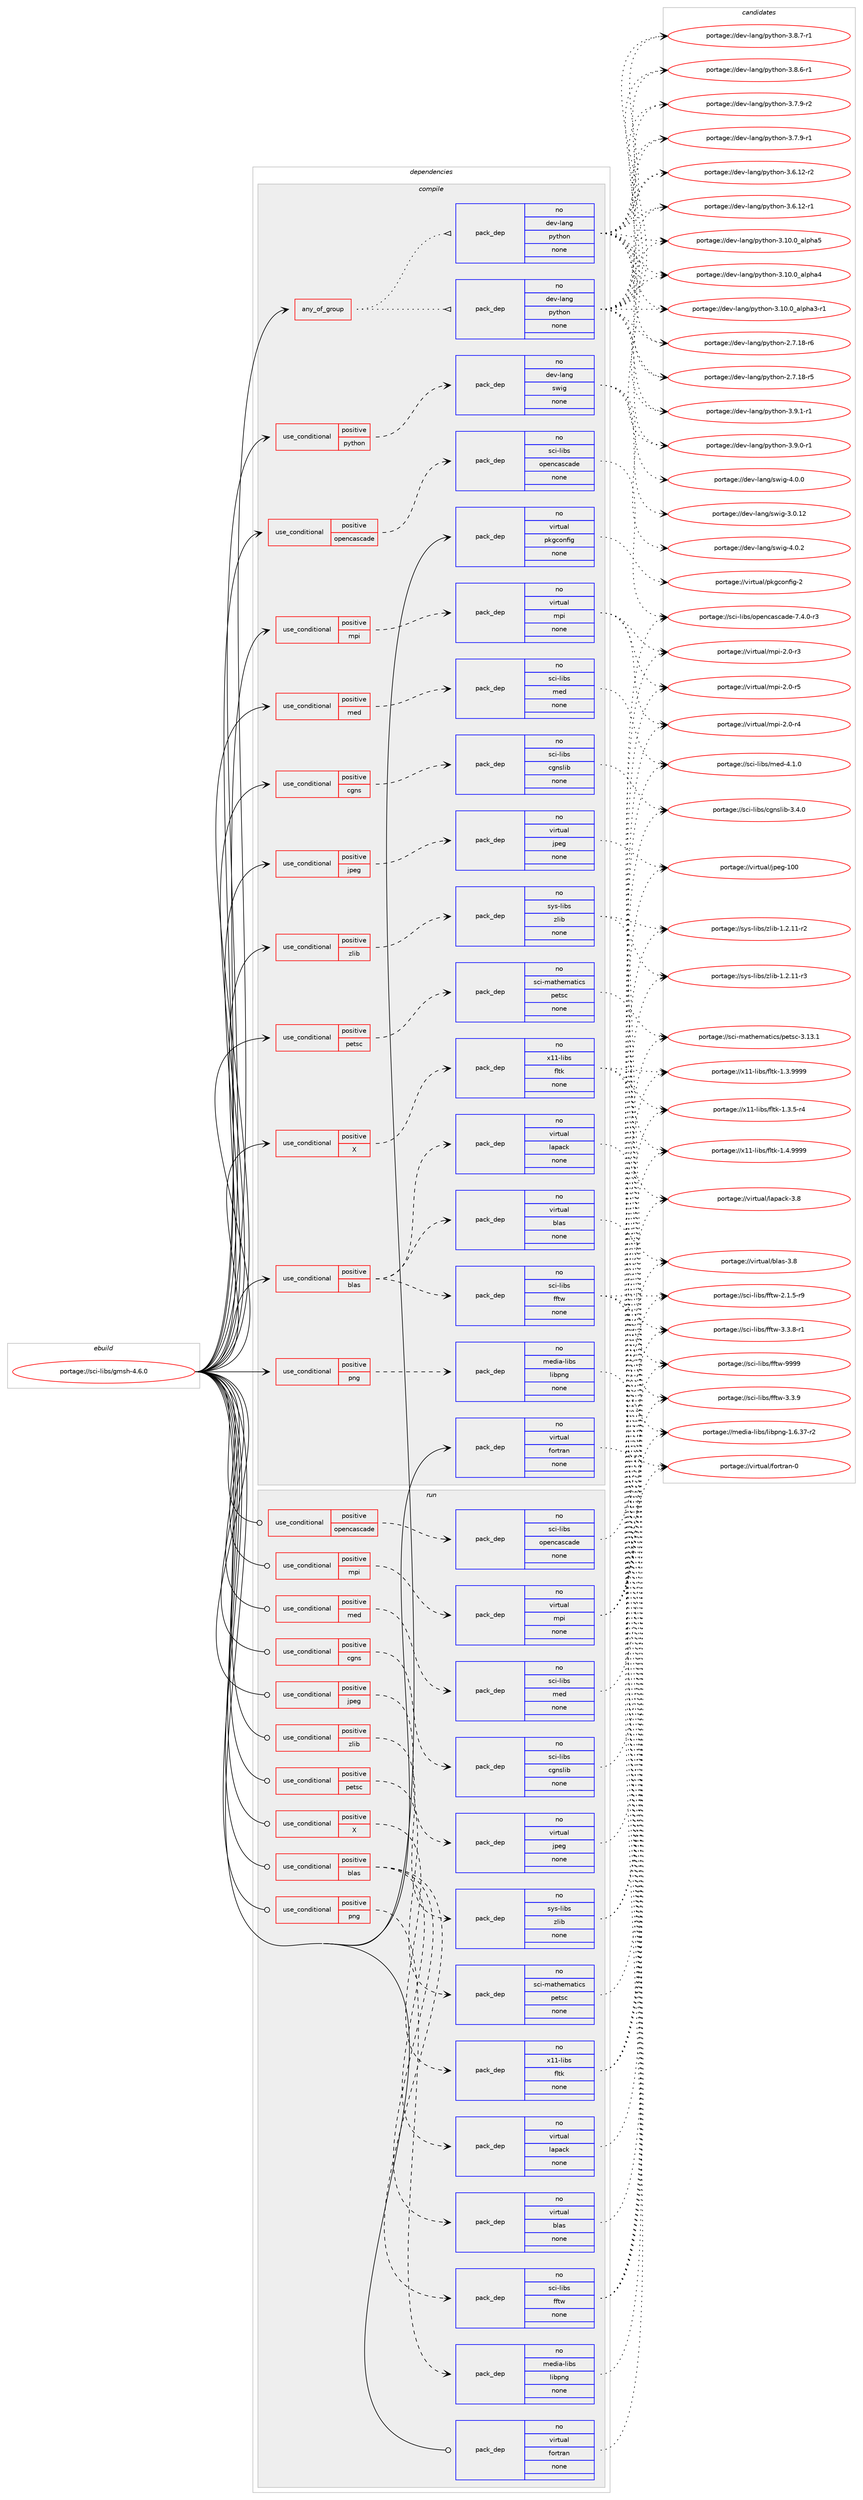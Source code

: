 digraph prolog {

# *************
# Graph options
# *************

newrank=true;
concentrate=true;
compound=true;
graph [rankdir=LR,fontname=Helvetica,fontsize=10,ranksep=1.5];#, ranksep=2.5, nodesep=0.2];
edge  [arrowhead=vee];
node  [fontname=Helvetica,fontsize=10];

# **********
# The ebuild
# **********

subgraph cluster_leftcol {
color=gray;
rank=same;
label=<<i>ebuild</i>>;
id [label="portage://sci-libs/gmsh-4.6.0", color=red, width=4, href="../sci-libs/gmsh-4.6.0.svg"];
}

# ****************
# The dependencies
# ****************

subgraph cluster_midcol {
color=gray;
label=<<i>dependencies</i>>;
subgraph cluster_compile {
fillcolor="#eeeeee";
style=filled;
label=<<i>compile</i>>;
subgraph any111 {
dependency13756 [label=<<TABLE BORDER="0" CELLBORDER="1" CELLSPACING="0" CELLPADDING="4"><TR><TD CELLPADDING="10">any_of_group</TD></TR></TABLE>>, shape=none, color=red];subgraph pack9258 {
dependency13757 [label=<<TABLE BORDER="0" CELLBORDER="1" CELLSPACING="0" CELLPADDING="4" WIDTH="220"><TR><TD ROWSPAN="6" CELLPADDING="30">pack_dep</TD></TR><TR><TD WIDTH="110">no</TD></TR><TR><TD>dev-lang</TD></TR><TR><TD>python</TD></TR><TR><TD>none</TD></TR><TR><TD></TD></TR></TABLE>>, shape=none, color=blue];
}
dependency13756:e -> dependency13757:w [weight=20,style="dotted",arrowhead="oinv"];
subgraph pack9259 {
dependency13758 [label=<<TABLE BORDER="0" CELLBORDER="1" CELLSPACING="0" CELLPADDING="4" WIDTH="220"><TR><TD ROWSPAN="6" CELLPADDING="30">pack_dep</TD></TR><TR><TD WIDTH="110">no</TD></TR><TR><TD>dev-lang</TD></TR><TR><TD>python</TD></TR><TR><TD>none</TD></TR><TR><TD></TD></TR></TABLE>>, shape=none, color=blue];
}
dependency13756:e -> dependency13758:w [weight=20,style="dotted",arrowhead="oinv"];
}
id:e -> dependency13756:w [weight=20,style="solid",arrowhead="vee"];
subgraph cond4376 {
dependency13759 [label=<<TABLE BORDER="0" CELLBORDER="1" CELLSPACING="0" CELLPADDING="4"><TR><TD ROWSPAN="3" CELLPADDING="10">use_conditional</TD></TR><TR><TD>positive</TD></TR><TR><TD>X</TD></TR></TABLE>>, shape=none, color=red];
subgraph pack9260 {
dependency13760 [label=<<TABLE BORDER="0" CELLBORDER="1" CELLSPACING="0" CELLPADDING="4" WIDTH="220"><TR><TD ROWSPAN="6" CELLPADDING="30">pack_dep</TD></TR><TR><TD WIDTH="110">no</TD></TR><TR><TD>x11-libs</TD></TR><TR><TD>fltk</TD></TR><TR><TD>none</TD></TR><TR><TD></TD></TR></TABLE>>, shape=none, color=blue];
}
dependency13759:e -> dependency13760:w [weight=20,style="dashed",arrowhead="vee"];
}
id:e -> dependency13759:w [weight=20,style="solid",arrowhead="vee"];
subgraph cond4377 {
dependency13761 [label=<<TABLE BORDER="0" CELLBORDER="1" CELLSPACING="0" CELLPADDING="4"><TR><TD ROWSPAN="3" CELLPADDING="10">use_conditional</TD></TR><TR><TD>positive</TD></TR><TR><TD>blas</TD></TR></TABLE>>, shape=none, color=red];
subgraph pack9261 {
dependency13762 [label=<<TABLE BORDER="0" CELLBORDER="1" CELLSPACING="0" CELLPADDING="4" WIDTH="220"><TR><TD ROWSPAN="6" CELLPADDING="30">pack_dep</TD></TR><TR><TD WIDTH="110">no</TD></TR><TR><TD>virtual</TD></TR><TR><TD>blas</TD></TR><TR><TD>none</TD></TR><TR><TD></TD></TR></TABLE>>, shape=none, color=blue];
}
dependency13761:e -> dependency13762:w [weight=20,style="dashed",arrowhead="vee"];
subgraph pack9262 {
dependency13763 [label=<<TABLE BORDER="0" CELLBORDER="1" CELLSPACING="0" CELLPADDING="4" WIDTH="220"><TR><TD ROWSPAN="6" CELLPADDING="30">pack_dep</TD></TR><TR><TD WIDTH="110">no</TD></TR><TR><TD>virtual</TD></TR><TR><TD>lapack</TD></TR><TR><TD>none</TD></TR><TR><TD></TD></TR></TABLE>>, shape=none, color=blue];
}
dependency13761:e -> dependency13763:w [weight=20,style="dashed",arrowhead="vee"];
subgraph pack9263 {
dependency13764 [label=<<TABLE BORDER="0" CELLBORDER="1" CELLSPACING="0" CELLPADDING="4" WIDTH="220"><TR><TD ROWSPAN="6" CELLPADDING="30">pack_dep</TD></TR><TR><TD WIDTH="110">no</TD></TR><TR><TD>sci-libs</TD></TR><TR><TD>fftw</TD></TR><TR><TD>none</TD></TR><TR><TD></TD></TR></TABLE>>, shape=none, color=blue];
}
dependency13761:e -> dependency13764:w [weight=20,style="dashed",arrowhead="vee"];
}
id:e -> dependency13761:w [weight=20,style="solid",arrowhead="vee"];
subgraph cond4378 {
dependency13765 [label=<<TABLE BORDER="0" CELLBORDER="1" CELLSPACING="0" CELLPADDING="4"><TR><TD ROWSPAN="3" CELLPADDING="10">use_conditional</TD></TR><TR><TD>positive</TD></TR><TR><TD>cgns</TD></TR></TABLE>>, shape=none, color=red];
subgraph pack9264 {
dependency13766 [label=<<TABLE BORDER="0" CELLBORDER="1" CELLSPACING="0" CELLPADDING="4" WIDTH="220"><TR><TD ROWSPAN="6" CELLPADDING="30">pack_dep</TD></TR><TR><TD WIDTH="110">no</TD></TR><TR><TD>sci-libs</TD></TR><TR><TD>cgnslib</TD></TR><TR><TD>none</TD></TR><TR><TD></TD></TR></TABLE>>, shape=none, color=blue];
}
dependency13765:e -> dependency13766:w [weight=20,style="dashed",arrowhead="vee"];
}
id:e -> dependency13765:w [weight=20,style="solid",arrowhead="vee"];
subgraph cond4379 {
dependency13767 [label=<<TABLE BORDER="0" CELLBORDER="1" CELLSPACING="0" CELLPADDING="4"><TR><TD ROWSPAN="3" CELLPADDING="10">use_conditional</TD></TR><TR><TD>positive</TD></TR><TR><TD>jpeg</TD></TR></TABLE>>, shape=none, color=red];
subgraph pack9265 {
dependency13768 [label=<<TABLE BORDER="0" CELLBORDER="1" CELLSPACING="0" CELLPADDING="4" WIDTH="220"><TR><TD ROWSPAN="6" CELLPADDING="30">pack_dep</TD></TR><TR><TD WIDTH="110">no</TD></TR><TR><TD>virtual</TD></TR><TR><TD>jpeg</TD></TR><TR><TD>none</TD></TR><TR><TD></TD></TR></TABLE>>, shape=none, color=blue];
}
dependency13767:e -> dependency13768:w [weight=20,style="dashed",arrowhead="vee"];
}
id:e -> dependency13767:w [weight=20,style="solid",arrowhead="vee"];
subgraph cond4380 {
dependency13769 [label=<<TABLE BORDER="0" CELLBORDER="1" CELLSPACING="0" CELLPADDING="4"><TR><TD ROWSPAN="3" CELLPADDING="10">use_conditional</TD></TR><TR><TD>positive</TD></TR><TR><TD>med</TD></TR></TABLE>>, shape=none, color=red];
subgraph pack9266 {
dependency13770 [label=<<TABLE BORDER="0" CELLBORDER="1" CELLSPACING="0" CELLPADDING="4" WIDTH="220"><TR><TD ROWSPAN="6" CELLPADDING="30">pack_dep</TD></TR><TR><TD WIDTH="110">no</TD></TR><TR><TD>sci-libs</TD></TR><TR><TD>med</TD></TR><TR><TD>none</TD></TR><TR><TD></TD></TR></TABLE>>, shape=none, color=blue];
}
dependency13769:e -> dependency13770:w [weight=20,style="dashed",arrowhead="vee"];
}
id:e -> dependency13769:w [weight=20,style="solid",arrowhead="vee"];
subgraph cond4381 {
dependency13771 [label=<<TABLE BORDER="0" CELLBORDER="1" CELLSPACING="0" CELLPADDING="4"><TR><TD ROWSPAN="3" CELLPADDING="10">use_conditional</TD></TR><TR><TD>positive</TD></TR><TR><TD>mpi</TD></TR></TABLE>>, shape=none, color=red];
subgraph pack9267 {
dependency13772 [label=<<TABLE BORDER="0" CELLBORDER="1" CELLSPACING="0" CELLPADDING="4" WIDTH="220"><TR><TD ROWSPAN="6" CELLPADDING="30">pack_dep</TD></TR><TR><TD WIDTH="110">no</TD></TR><TR><TD>virtual</TD></TR><TR><TD>mpi</TD></TR><TR><TD>none</TD></TR><TR><TD></TD></TR></TABLE>>, shape=none, color=blue];
}
dependency13771:e -> dependency13772:w [weight=20,style="dashed",arrowhead="vee"];
}
id:e -> dependency13771:w [weight=20,style="solid",arrowhead="vee"];
subgraph cond4382 {
dependency13773 [label=<<TABLE BORDER="0" CELLBORDER="1" CELLSPACING="0" CELLPADDING="4"><TR><TD ROWSPAN="3" CELLPADDING="10">use_conditional</TD></TR><TR><TD>positive</TD></TR><TR><TD>opencascade</TD></TR></TABLE>>, shape=none, color=red];
subgraph pack9268 {
dependency13774 [label=<<TABLE BORDER="0" CELLBORDER="1" CELLSPACING="0" CELLPADDING="4" WIDTH="220"><TR><TD ROWSPAN="6" CELLPADDING="30">pack_dep</TD></TR><TR><TD WIDTH="110">no</TD></TR><TR><TD>sci-libs</TD></TR><TR><TD>opencascade</TD></TR><TR><TD>none</TD></TR><TR><TD></TD></TR></TABLE>>, shape=none, color=blue];
}
dependency13773:e -> dependency13774:w [weight=20,style="dashed",arrowhead="vee"];
}
id:e -> dependency13773:w [weight=20,style="solid",arrowhead="vee"];
subgraph cond4383 {
dependency13775 [label=<<TABLE BORDER="0" CELLBORDER="1" CELLSPACING="0" CELLPADDING="4"><TR><TD ROWSPAN="3" CELLPADDING="10">use_conditional</TD></TR><TR><TD>positive</TD></TR><TR><TD>petsc</TD></TR></TABLE>>, shape=none, color=red];
subgraph pack9269 {
dependency13776 [label=<<TABLE BORDER="0" CELLBORDER="1" CELLSPACING="0" CELLPADDING="4" WIDTH="220"><TR><TD ROWSPAN="6" CELLPADDING="30">pack_dep</TD></TR><TR><TD WIDTH="110">no</TD></TR><TR><TD>sci-mathematics</TD></TR><TR><TD>petsc</TD></TR><TR><TD>none</TD></TR><TR><TD></TD></TR></TABLE>>, shape=none, color=blue];
}
dependency13775:e -> dependency13776:w [weight=20,style="dashed",arrowhead="vee"];
}
id:e -> dependency13775:w [weight=20,style="solid",arrowhead="vee"];
subgraph cond4384 {
dependency13777 [label=<<TABLE BORDER="0" CELLBORDER="1" CELLSPACING="0" CELLPADDING="4"><TR><TD ROWSPAN="3" CELLPADDING="10">use_conditional</TD></TR><TR><TD>positive</TD></TR><TR><TD>png</TD></TR></TABLE>>, shape=none, color=red];
subgraph pack9270 {
dependency13778 [label=<<TABLE BORDER="0" CELLBORDER="1" CELLSPACING="0" CELLPADDING="4" WIDTH="220"><TR><TD ROWSPAN="6" CELLPADDING="30">pack_dep</TD></TR><TR><TD WIDTH="110">no</TD></TR><TR><TD>media-libs</TD></TR><TR><TD>libpng</TD></TR><TR><TD>none</TD></TR><TR><TD></TD></TR></TABLE>>, shape=none, color=blue];
}
dependency13777:e -> dependency13778:w [weight=20,style="dashed",arrowhead="vee"];
}
id:e -> dependency13777:w [weight=20,style="solid",arrowhead="vee"];
subgraph cond4385 {
dependency13779 [label=<<TABLE BORDER="0" CELLBORDER="1" CELLSPACING="0" CELLPADDING="4"><TR><TD ROWSPAN="3" CELLPADDING="10">use_conditional</TD></TR><TR><TD>positive</TD></TR><TR><TD>python</TD></TR></TABLE>>, shape=none, color=red];
subgraph pack9271 {
dependency13780 [label=<<TABLE BORDER="0" CELLBORDER="1" CELLSPACING="0" CELLPADDING="4" WIDTH="220"><TR><TD ROWSPAN="6" CELLPADDING="30">pack_dep</TD></TR><TR><TD WIDTH="110">no</TD></TR><TR><TD>dev-lang</TD></TR><TR><TD>swig</TD></TR><TR><TD>none</TD></TR><TR><TD></TD></TR></TABLE>>, shape=none, color=blue];
}
dependency13779:e -> dependency13780:w [weight=20,style="dashed",arrowhead="vee"];
}
id:e -> dependency13779:w [weight=20,style="solid",arrowhead="vee"];
subgraph cond4386 {
dependency13781 [label=<<TABLE BORDER="0" CELLBORDER="1" CELLSPACING="0" CELLPADDING="4"><TR><TD ROWSPAN="3" CELLPADDING="10">use_conditional</TD></TR><TR><TD>positive</TD></TR><TR><TD>zlib</TD></TR></TABLE>>, shape=none, color=red];
subgraph pack9272 {
dependency13782 [label=<<TABLE BORDER="0" CELLBORDER="1" CELLSPACING="0" CELLPADDING="4" WIDTH="220"><TR><TD ROWSPAN="6" CELLPADDING="30">pack_dep</TD></TR><TR><TD WIDTH="110">no</TD></TR><TR><TD>sys-libs</TD></TR><TR><TD>zlib</TD></TR><TR><TD>none</TD></TR><TR><TD></TD></TR></TABLE>>, shape=none, color=blue];
}
dependency13781:e -> dependency13782:w [weight=20,style="dashed",arrowhead="vee"];
}
id:e -> dependency13781:w [weight=20,style="solid",arrowhead="vee"];
subgraph pack9273 {
dependency13783 [label=<<TABLE BORDER="0" CELLBORDER="1" CELLSPACING="0" CELLPADDING="4" WIDTH="220"><TR><TD ROWSPAN="6" CELLPADDING="30">pack_dep</TD></TR><TR><TD WIDTH="110">no</TD></TR><TR><TD>virtual</TD></TR><TR><TD>fortran</TD></TR><TR><TD>none</TD></TR><TR><TD></TD></TR></TABLE>>, shape=none, color=blue];
}
id:e -> dependency13783:w [weight=20,style="solid",arrowhead="vee"];
subgraph pack9274 {
dependency13784 [label=<<TABLE BORDER="0" CELLBORDER="1" CELLSPACING="0" CELLPADDING="4" WIDTH="220"><TR><TD ROWSPAN="6" CELLPADDING="30">pack_dep</TD></TR><TR><TD WIDTH="110">no</TD></TR><TR><TD>virtual</TD></TR><TR><TD>pkgconfig</TD></TR><TR><TD>none</TD></TR><TR><TD></TD></TR></TABLE>>, shape=none, color=blue];
}
id:e -> dependency13784:w [weight=20,style="solid",arrowhead="vee"];
}
subgraph cluster_compileandrun {
fillcolor="#eeeeee";
style=filled;
label=<<i>compile and run</i>>;
}
subgraph cluster_run {
fillcolor="#eeeeee";
style=filled;
label=<<i>run</i>>;
subgraph cond4387 {
dependency13785 [label=<<TABLE BORDER="0" CELLBORDER="1" CELLSPACING="0" CELLPADDING="4"><TR><TD ROWSPAN="3" CELLPADDING="10">use_conditional</TD></TR><TR><TD>positive</TD></TR><TR><TD>X</TD></TR></TABLE>>, shape=none, color=red];
subgraph pack9275 {
dependency13786 [label=<<TABLE BORDER="0" CELLBORDER="1" CELLSPACING="0" CELLPADDING="4" WIDTH="220"><TR><TD ROWSPAN="6" CELLPADDING="30">pack_dep</TD></TR><TR><TD WIDTH="110">no</TD></TR><TR><TD>x11-libs</TD></TR><TR><TD>fltk</TD></TR><TR><TD>none</TD></TR><TR><TD></TD></TR></TABLE>>, shape=none, color=blue];
}
dependency13785:e -> dependency13786:w [weight=20,style="dashed",arrowhead="vee"];
}
id:e -> dependency13785:w [weight=20,style="solid",arrowhead="odot"];
subgraph cond4388 {
dependency13787 [label=<<TABLE BORDER="0" CELLBORDER="1" CELLSPACING="0" CELLPADDING="4"><TR><TD ROWSPAN="3" CELLPADDING="10">use_conditional</TD></TR><TR><TD>positive</TD></TR><TR><TD>blas</TD></TR></TABLE>>, shape=none, color=red];
subgraph pack9276 {
dependency13788 [label=<<TABLE BORDER="0" CELLBORDER="1" CELLSPACING="0" CELLPADDING="4" WIDTH="220"><TR><TD ROWSPAN="6" CELLPADDING="30">pack_dep</TD></TR><TR><TD WIDTH="110">no</TD></TR><TR><TD>virtual</TD></TR><TR><TD>blas</TD></TR><TR><TD>none</TD></TR><TR><TD></TD></TR></TABLE>>, shape=none, color=blue];
}
dependency13787:e -> dependency13788:w [weight=20,style="dashed",arrowhead="vee"];
subgraph pack9277 {
dependency13789 [label=<<TABLE BORDER="0" CELLBORDER="1" CELLSPACING="0" CELLPADDING="4" WIDTH="220"><TR><TD ROWSPAN="6" CELLPADDING="30">pack_dep</TD></TR><TR><TD WIDTH="110">no</TD></TR><TR><TD>virtual</TD></TR><TR><TD>lapack</TD></TR><TR><TD>none</TD></TR><TR><TD></TD></TR></TABLE>>, shape=none, color=blue];
}
dependency13787:e -> dependency13789:w [weight=20,style="dashed",arrowhead="vee"];
subgraph pack9278 {
dependency13790 [label=<<TABLE BORDER="0" CELLBORDER="1" CELLSPACING="0" CELLPADDING="4" WIDTH="220"><TR><TD ROWSPAN="6" CELLPADDING="30">pack_dep</TD></TR><TR><TD WIDTH="110">no</TD></TR><TR><TD>sci-libs</TD></TR><TR><TD>fftw</TD></TR><TR><TD>none</TD></TR><TR><TD></TD></TR></TABLE>>, shape=none, color=blue];
}
dependency13787:e -> dependency13790:w [weight=20,style="dashed",arrowhead="vee"];
}
id:e -> dependency13787:w [weight=20,style="solid",arrowhead="odot"];
subgraph cond4389 {
dependency13791 [label=<<TABLE BORDER="0" CELLBORDER="1" CELLSPACING="0" CELLPADDING="4"><TR><TD ROWSPAN="3" CELLPADDING="10">use_conditional</TD></TR><TR><TD>positive</TD></TR><TR><TD>cgns</TD></TR></TABLE>>, shape=none, color=red];
subgraph pack9279 {
dependency13792 [label=<<TABLE BORDER="0" CELLBORDER="1" CELLSPACING="0" CELLPADDING="4" WIDTH="220"><TR><TD ROWSPAN="6" CELLPADDING="30">pack_dep</TD></TR><TR><TD WIDTH="110">no</TD></TR><TR><TD>sci-libs</TD></TR><TR><TD>cgnslib</TD></TR><TR><TD>none</TD></TR><TR><TD></TD></TR></TABLE>>, shape=none, color=blue];
}
dependency13791:e -> dependency13792:w [weight=20,style="dashed",arrowhead="vee"];
}
id:e -> dependency13791:w [weight=20,style="solid",arrowhead="odot"];
subgraph cond4390 {
dependency13793 [label=<<TABLE BORDER="0" CELLBORDER="1" CELLSPACING="0" CELLPADDING="4"><TR><TD ROWSPAN="3" CELLPADDING="10">use_conditional</TD></TR><TR><TD>positive</TD></TR><TR><TD>jpeg</TD></TR></TABLE>>, shape=none, color=red];
subgraph pack9280 {
dependency13794 [label=<<TABLE BORDER="0" CELLBORDER="1" CELLSPACING="0" CELLPADDING="4" WIDTH="220"><TR><TD ROWSPAN="6" CELLPADDING="30">pack_dep</TD></TR><TR><TD WIDTH="110">no</TD></TR><TR><TD>virtual</TD></TR><TR><TD>jpeg</TD></TR><TR><TD>none</TD></TR><TR><TD></TD></TR></TABLE>>, shape=none, color=blue];
}
dependency13793:e -> dependency13794:w [weight=20,style="dashed",arrowhead="vee"];
}
id:e -> dependency13793:w [weight=20,style="solid",arrowhead="odot"];
subgraph cond4391 {
dependency13795 [label=<<TABLE BORDER="0" CELLBORDER="1" CELLSPACING="0" CELLPADDING="4"><TR><TD ROWSPAN="3" CELLPADDING="10">use_conditional</TD></TR><TR><TD>positive</TD></TR><TR><TD>med</TD></TR></TABLE>>, shape=none, color=red];
subgraph pack9281 {
dependency13796 [label=<<TABLE BORDER="0" CELLBORDER="1" CELLSPACING="0" CELLPADDING="4" WIDTH="220"><TR><TD ROWSPAN="6" CELLPADDING="30">pack_dep</TD></TR><TR><TD WIDTH="110">no</TD></TR><TR><TD>sci-libs</TD></TR><TR><TD>med</TD></TR><TR><TD>none</TD></TR><TR><TD></TD></TR></TABLE>>, shape=none, color=blue];
}
dependency13795:e -> dependency13796:w [weight=20,style="dashed",arrowhead="vee"];
}
id:e -> dependency13795:w [weight=20,style="solid",arrowhead="odot"];
subgraph cond4392 {
dependency13797 [label=<<TABLE BORDER="0" CELLBORDER="1" CELLSPACING="0" CELLPADDING="4"><TR><TD ROWSPAN="3" CELLPADDING="10">use_conditional</TD></TR><TR><TD>positive</TD></TR><TR><TD>mpi</TD></TR></TABLE>>, shape=none, color=red];
subgraph pack9282 {
dependency13798 [label=<<TABLE BORDER="0" CELLBORDER="1" CELLSPACING="0" CELLPADDING="4" WIDTH="220"><TR><TD ROWSPAN="6" CELLPADDING="30">pack_dep</TD></TR><TR><TD WIDTH="110">no</TD></TR><TR><TD>virtual</TD></TR><TR><TD>mpi</TD></TR><TR><TD>none</TD></TR><TR><TD></TD></TR></TABLE>>, shape=none, color=blue];
}
dependency13797:e -> dependency13798:w [weight=20,style="dashed",arrowhead="vee"];
}
id:e -> dependency13797:w [weight=20,style="solid",arrowhead="odot"];
subgraph cond4393 {
dependency13799 [label=<<TABLE BORDER="0" CELLBORDER="1" CELLSPACING="0" CELLPADDING="4"><TR><TD ROWSPAN="3" CELLPADDING="10">use_conditional</TD></TR><TR><TD>positive</TD></TR><TR><TD>opencascade</TD></TR></TABLE>>, shape=none, color=red];
subgraph pack9283 {
dependency13800 [label=<<TABLE BORDER="0" CELLBORDER="1" CELLSPACING="0" CELLPADDING="4" WIDTH="220"><TR><TD ROWSPAN="6" CELLPADDING="30">pack_dep</TD></TR><TR><TD WIDTH="110">no</TD></TR><TR><TD>sci-libs</TD></TR><TR><TD>opencascade</TD></TR><TR><TD>none</TD></TR><TR><TD></TD></TR></TABLE>>, shape=none, color=blue];
}
dependency13799:e -> dependency13800:w [weight=20,style="dashed",arrowhead="vee"];
}
id:e -> dependency13799:w [weight=20,style="solid",arrowhead="odot"];
subgraph cond4394 {
dependency13801 [label=<<TABLE BORDER="0" CELLBORDER="1" CELLSPACING="0" CELLPADDING="4"><TR><TD ROWSPAN="3" CELLPADDING="10">use_conditional</TD></TR><TR><TD>positive</TD></TR><TR><TD>petsc</TD></TR></TABLE>>, shape=none, color=red];
subgraph pack9284 {
dependency13802 [label=<<TABLE BORDER="0" CELLBORDER="1" CELLSPACING="0" CELLPADDING="4" WIDTH="220"><TR><TD ROWSPAN="6" CELLPADDING="30">pack_dep</TD></TR><TR><TD WIDTH="110">no</TD></TR><TR><TD>sci-mathematics</TD></TR><TR><TD>petsc</TD></TR><TR><TD>none</TD></TR><TR><TD></TD></TR></TABLE>>, shape=none, color=blue];
}
dependency13801:e -> dependency13802:w [weight=20,style="dashed",arrowhead="vee"];
}
id:e -> dependency13801:w [weight=20,style="solid",arrowhead="odot"];
subgraph cond4395 {
dependency13803 [label=<<TABLE BORDER="0" CELLBORDER="1" CELLSPACING="0" CELLPADDING="4"><TR><TD ROWSPAN="3" CELLPADDING="10">use_conditional</TD></TR><TR><TD>positive</TD></TR><TR><TD>png</TD></TR></TABLE>>, shape=none, color=red];
subgraph pack9285 {
dependency13804 [label=<<TABLE BORDER="0" CELLBORDER="1" CELLSPACING="0" CELLPADDING="4" WIDTH="220"><TR><TD ROWSPAN="6" CELLPADDING="30">pack_dep</TD></TR><TR><TD WIDTH="110">no</TD></TR><TR><TD>media-libs</TD></TR><TR><TD>libpng</TD></TR><TR><TD>none</TD></TR><TR><TD></TD></TR></TABLE>>, shape=none, color=blue];
}
dependency13803:e -> dependency13804:w [weight=20,style="dashed",arrowhead="vee"];
}
id:e -> dependency13803:w [weight=20,style="solid",arrowhead="odot"];
subgraph cond4396 {
dependency13805 [label=<<TABLE BORDER="0" CELLBORDER="1" CELLSPACING="0" CELLPADDING="4"><TR><TD ROWSPAN="3" CELLPADDING="10">use_conditional</TD></TR><TR><TD>positive</TD></TR><TR><TD>zlib</TD></TR></TABLE>>, shape=none, color=red];
subgraph pack9286 {
dependency13806 [label=<<TABLE BORDER="0" CELLBORDER="1" CELLSPACING="0" CELLPADDING="4" WIDTH="220"><TR><TD ROWSPAN="6" CELLPADDING="30">pack_dep</TD></TR><TR><TD WIDTH="110">no</TD></TR><TR><TD>sys-libs</TD></TR><TR><TD>zlib</TD></TR><TR><TD>none</TD></TR><TR><TD></TD></TR></TABLE>>, shape=none, color=blue];
}
dependency13805:e -> dependency13806:w [weight=20,style="dashed",arrowhead="vee"];
}
id:e -> dependency13805:w [weight=20,style="solid",arrowhead="odot"];
subgraph pack9287 {
dependency13807 [label=<<TABLE BORDER="0" CELLBORDER="1" CELLSPACING="0" CELLPADDING="4" WIDTH="220"><TR><TD ROWSPAN="6" CELLPADDING="30">pack_dep</TD></TR><TR><TD WIDTH="110">no</TD></TR><TR><TD>virtual</TD></TR><TR><TD>fortran</TD></TR><TR><TD>none</TD></TR><TR><TD></TD></TR></TABLE>>, shape=none, color=blue];
}
id:e -> dependency13807:w [weight=20,style="solid",arrowhead="odot"];
}
}

# **************
# The candidates
# **************

subgraph cluster_choices {
rank=same;
color=gray;
label=<<i>candidates</i>>;

subgraph choice9258 {
color=black;
nodesep=1;
choice1001011184510897110103471121211161041111104551465746494511449 [label="portage://dev-lang/python-3.9.1-r1", color=red, width=4,href="../dev-lang/python-3.9.1-r1.svg"];
choice1001011184510897110103471121211161041111104551465746484511449 [label="portage://dev-lang/python-3.9.0-r1", color=red, width=4,href="../dev-lang/python-3.9.0-r1.svg"];
choice1001011184510897110103471121211161041111104551465646554511449 [label="portage://dev-lang/python-3.8.7-r1", color=red, width=4,href="../dev-lang/python-3.8.7-r1.svg"];
choice1001011184510897110103471121211161041111104551465646544511449 [label="portage://dev-lang/python-3.8.6-r1", color=red, width=4,href="../dev-lang/python-3.8.6-r1.svg"];
choice1001011184510897110103471121211161041111104551465546574511450 [label="portage://dev-lang/python-3.7.9-r2", color=red, width=4,href="../dev-lang/python-3.7.9-r2.svg"];
choice1001011184510897110103471121211161041111104551465546574511449 [label="portage://dev-lang/python-3.7.9-r1", color=red, width=4,href="../dev-lang/python-3.7.9-r1.svg"];
choice100101118451089711010347112121116104111110455146544649504511450 [label="portage://dev-lang/python-3.6.12-r2", color=red, width=4,href="../dev-lang/python-3.6.12-r2.svg"];
choice100101118451089711010347112121116104111110455146544649504511449 [label="portage://dev-lang/python-3.6.12-r1", color=red, width=4,href="../dev-lang/python-3.6.12-r1.svg"];
choice1001011184510897110103471121211161041111104551464948464895971081121049753 [label="portage://dev-lang/python-3.10.0_alpha5", color=red, width=4,href="../dev-lang/python-3.10.0_alpha5.svg"];
choice1001011184510897110103471121211161041111104551464948464895971081121049752 [label="portage://dev-lang/python-3.10.0_alpha4", color=red, width=4,href="../dev-lang/python-3.10.0_alpha4.svg"];
choice10010111845108971101034711212111610411111045514649484648959710811210497514511449 [label="portage://dev-lang/python-3.10.0_alpha3-r1", color=red, width=4,href="../dev-lang/python-3.10.0_alpha3-r1.svg"];
choice100101118451089711010347112121116104111110455046554649564511454 [label="portage://dev-lang/python-2.7.18-r6", color=red, width=4,href="../dev-lang/python-2.7.18-r6.svg"];
choice100101118451089711010347112121116104111110455046554649564511453 [label="portage://dev-lang/python-2.7.18-r5", color=red, width=4,href="../dev-lang/python-2.7.18-r5.svg"];
dependency13757:e -> choice1001011184510897110103471121211161041111104551465746494511449:w [style=dotted,weight="100"];
dependency13757:e -> choice1001011184510897110103471121211161041111104551465746484511449:w [style=dotted,weight="100"];
dependency13757:e -> choice1001011184510897110103471121211161041111104551465646554511449:w [style=dotted,weight="100"];
dependency13757:e -> choice1001011184510897110103471121211161041111104551465646544511449:w [style=dotted,weight="100"];
dependency13757:e -> choice1001011184510897110103471121211161041111104551465546574511450:w [style=dotted,weight="100"];
dependency13757:e -> choice1001011184510897110103471121211161041111104551465546574511449:w [style=dotted,weight="100"];
dependency13757:e -> choice100101118451089711010347112121116104111110455146544649504511450:w [style=dotted,weight="100"];
dependency13757:e -> choice100101118451089711010347112121116104111110455146544649504511449:w [style=dotted,weight="100"];
dependency13757:e -> choice1001011184510897110103471121211161041111104551464948464895971081121049753:w [style=dotted,weight="100"];
dependency13757:e -> choice1001011184510897110103471121211161041111104551464948464895971081121049752:w [style=dotted,weight="100"];
dependency13757:e -> choice10010111845108971101034711212111610411111045514649484648959710811210497514511449:w [style=dotted,weight="100"];
dependency13757:e -> choice100101118451089711010347112121116104111110455046554649564511454:w [style=dotted,weight="100"];
dependency13757:e -> choice100101118451089711010347112121116104111110455046554649564511453:w [style=dotted,weight="100"];
}
subgraph choice9259 {
color=black;
nodesep=1;
choice1001011184510897110103471121211161041111104551465746494511449 [label="portage://dev-lang/python-3.9.1-r1", color=red, width=4,href="../dev-lang/python-3.9.1-r1.svg"];
choice1001011184510897110103471121211161041111104551465746484511449 [label="portage://dev-lang/python-3.9.0-r1", color=red, width=4,href="../dev-lang/python-3.9.0-r1.svg"];
choice1001011184510897110103471121211161041111104551465646554511449 [label="portage://dev-lang/python-3.8.7-r1", color=red, width=4,href="../dev-lang/python-3.8.7-r1.svg"];
choice1001011184510897110103471121211161041111104551465646544511449 [label="portage://dev-lang/python-3.8.6-r1", color=red, width=4,href="../dev-lang/python-3.8.6-r1.svg"];
choice1001011184510897110103471121211161041111104551465546574511450 [label="portage://dev-lang/python-3.7.9-r2", color=red, width=4,href="../dev-lang/python-3.7.9-r2.svg"];
choice1001011184510897110103471121211161041111104551465546574511449 [label="portage://dev-lang/python-3.7.9-r1", color=red, width=4,href="../dev-lang/python-3.7.9-r1.svg"];
choice100101118451089711010347112121116104111110455146544649504511450 [label="portage://dev-lang/python-3.6.12-r2", color=red, width=4,href="../dev-lang/python-3.6.12-r2.svg"];
choice100101118451089711010347112121116104111110455146544649504511449 [label="portage://dev-lang/python-3.6.12-r1", color=red, width=4,href="../dev-lang/python-3.6.12-r1.svg"];
choice1001011184510897110103471121211161041111104551464948464895971081121049753 [label="portage://dev-lang/python-3.10.0_alpha5", color=red, width=4,href="../dev-lang/python-3.10.0_alpha5.svg"];
choice1001011184510897110103471121211161041111104551464948464895971081121049752 [label="portage://dev-lang/python-3.10.0_alpha4", color=red, width=4,href="../dev-lang/python-3.10.0_alpha4.svg"];
choice10010111845108971101034711212111610411111045514649484648959710811210497514511449 [label="portage://dev-lang/python-3.10.0_alpha3-r1", color=red, width=4,href="../dev-lang/python-3.10.0_alpha3-r1.svg"];
choice100101118451089711010347112121116104111110455046554649564511454 [label="portage://dev-lang/python-2.7.18-r6", color=red, width=4,href="../dev-lang/python-2.7.18-r6.svg"];
choice100101118451089711010347112121116104111110455046554649564511453 [label="portage://dev-lang/python-2.7.18-r5", color=red, width=4,href="../dev-lang/python-2.7.18-r5.svg"];
dependency13758:e -> choice1001011184510897110103471121211161041111104551465746494511449:w [style=dotted,weight="100"];
dependency13758:e -> choice1001011184510897110103471121211161041111104551465746484511449:w [style=dotted,weight="100"];
dependency13758:e -> choice1001011184510897110103471121211161041111104551465646554511449:w [style=dotted,weight="100"];
dependency13758:e -> choice1001011184510897110103471121211161041111104551465646544511449:w [style=dotted,weight="100"];
dependency13758:e -> choice1001011184510897110103471121211161041111104551465546574511450:w [style=dotted,weight="100"];
dependency13758:e -> choice1001011184510897110103471121211161041111104551465546574511449:w [style=dotted,weight="100"];
dependency13758:e -> choice100101118451089711010347112121116104111110455146544649504511450:w [style=dotted,weight="100"];
dependency13758:e -> choice100101118451089711010347112121116104111110455146544649504511449:w [style=dotted,weight="100"];
dependency13758:e -> choice1001011184510897110103471121211161041111104551464948464895971081121049753:w [style=dotted,weight="100"];
dependency13758:e -> choice1001011184510897110103471121211161041111104551464948464895971081121049752:w [style=dotted,weight="100"];
dependency13758:e -> choice10010111845108971101034711212111610411111045514649484648959710811210497514511449:w [style=dotted,weight="100"];
dependency13758:e -> choice100101118451089711010347112121116104111110455046554649564511454:w [style=dotted,weight="100"];
dependency13758:e -> choice100101118451089711010347112121116104111110455046554649564511453:w [style=dotted,weight="100"];
}
subgraph choice9260 {
color=black;
nodesep=1;
choice1204949451081059811547102108116107454946524657575757 [label="portage://x11-libs/fltk-1.4.9999", color=red, width=4,href="../x11-libs/fltk-1.4.9999.svg"];
choice1204949451081059811547102108116107454946514657575757 [label="portage://x11-libs/fltk-1.3.9999", color=red, width=4,href="../x11-libs/fltk-1.3.9999.svg"];
choice12049494510810598115471021081161074549465146534511452 [label="portage://x11-libs/fltk-1.3.5-r4", color=red, width=4,href="../x11-libs/fltk-1.3.5-r4.svg"];
dependency13760:e -> choice1204949451081059811547102108116107454946524657575757:w [style=dotted,weight="100"];
dependency13760:e -> choice1204949451081059811547102108116107454946514657575757:w [style=dotted,weight="100"];
dependency13760:e -> choice12049494510810598115471021081161074549465146534511452:w [style=dotted,weight="100"];
}
subgraph choice9261 {
color=black;
nodesep=1;
choice1181051141161179710847981089711545514656 [label="portage://virtual/blas-3.8", color=red, width=4,href="../virtual/blas-3.8.svg"];
dependency13762:e -> choice1181051141161179710847981089711545514656:w [style=dotted,weight="100"];
}
subgraph choice9262 {
color=black;
nodesep=1;
choice118105114116117971084710897112979910745514656 [label="portage://virtual/lapack-3.8", color=red, width=4,href="../virtual/lapack-3.8.svg"];
dependency13763:e -> choice118105114116117971084710897112979910745514656:w [style=dotted,weight="100"];
}
subgraph choice9263 {
color=black;
nodesep=1;
choice115991054510810598115471021021161194557575757 [label="portage://sci-libs/fftw-9999", color=red, width=4,href="../sci-libs/fftw-9999.svg"];
choice11599105451081059811547102102116119455146514657 [label="portage://sci-libs/fftw-3.3.9", color=red, width=4,href="../sci-libs/fftw-3.3.9.svg"];
choice115991054510810598115471021021161194551465146564511449 [label="portage://sci-libs/fftw-3.3.8-r1", color=red, width=4,href="../sci-libs/fftw-3.3.8-r1.svg"];
choice115991054510810598115471021021161194550464946534511457 [label="portage://sci-libs/fftw-2.1.5-r9", color=red, width=4,href="../sci-libs/fftw-2.1.5-r9.svg"];
dependency13764:e -> choice115991054510810598115471021021161194557575757:w [style=dotted,weight="100"];
dependency13764:e -> choice11599105451081059811547102102116119455146514657:w [style=dotted,weight="100"];
dependency13764:e -> choice115991054510810598115471021021161194551465146564511449:w [style=dotted,weight="100"];
dependency13764:e -> choice115991054510810598115471021021161194550464946534511457:w [style=dotted,weight="100"];
}
subgraph choice9264 {
color=black;
nodesep=1;
choice115991054510810598115479910311011510810598455146524648 [label="portage://sci-libs/cgnslib-3.4.0", color=red, width=4,href="../sci-libs/cgnslib-3.4.0.svg"];
dependency13766:e -> choice115991054510810598115479910311011510810598455146524648:w [style=dotted,weight="100"];
}
subgraph choice9265 {
color=black;
nodesep=1;
choice118105114116117971084710611210110345494848 [label="portage://virtual/jpeg-100", color=red, width=4,href="../virtual/jpeg-100.svg"];
dependency13768:e -> choice118105114116117971084710611210110345494848:w [style=dotted,weight="100"];
}
subgraph choice9266 {
color=black;
nodesep=1;
choice11599105451081059811547109101100455246494648 [label="portage://sci-libs/med-4.1.0", color=red, width=4,href="../sci-libs/med-4.1.0.svg"];
dependency13770:e -> choice11599105451081059811547109101100455246494648:w [style=dotted,weight="100"];
}
subgraph choice9267 {
color=black;
nodesep=1;
choice1181051141161179710847109112105455046484511453 [label="portage://virtual/mpi-2.0-r5", color=red, width=4,href="../virtual/mpi-2.0-r5.svg"];
choice1181051141161179710847109112105455046484511452 [label="portage://virtual/mpi-2.0-r4", color=red, width=4,href="../virtual/mpi-2.0-r4.svg"];
choice1181051141161179710847109112105455046484511451 [label="portage://virtual/mpi-2.0-r3", color=red, width=4,href="../virtual/mpi-2.0-r3.svg"];
dependency13772:e -> choice1181051141161179710847109112105455046484511453:w [style=dotted,weight="100"];
dependency13772:e -> choice1181051141161179710847109112105455046484511452:w [style=dotted,weight="100"];
dependency13772:e -> choice1181051141161179710847109112105455046484511451:w [style=dotted,weight="100"];
}
subgraph choice9268 {
color=black;
nodesep=1;
choice11599105451081059811547111112101110999711599971001014555465246484511451 [label="portage://sci-libs/opencascade-7.4.0-r3", color=red, width=4,href="../sci-libs/opencascade-7.4.0-r3.svg"];
dependency13774:e -> choice11599105451081059811547111112101110999711599971001014555465246484511451:w [style=dotted,weight="100"];
}
subgraph choice9269 {
color=black;
nodesep=1;
choice1159910545109971161041011099711610599115471121011161159945514649514649 [label="portage://sci-mathematics/petsc-3.13.1", color=red, width=4,href="../sci-mathematics/petsc-3.13.1.svg"];
dependency13776:e -> choice1159910545109971161041011099711610599115471121011161159945514649514649:w [style=dotted,weight="100"];
}
subgraph choice9270 {
color=black;
nodesep=1;
choice1091011001059745108105981154710810598112110103454946544651554511450 [label="portage://media-libs/libpng-1.6.37-r2", color=red, width=4,href="../media-libs/libpng-1.6.37-r2.svg"];
dependency13778:e -> choice1091011001059745108105981154710810598112110103454946544651554511450:w [style=dotted,weight="100"];
}
subgraph choice9271 {
color=black;
nodesep=1;
choice100101118451089711010347115119105103455246484650 [label="portage://dev-lang/swig-4.0.2", color=red, width=4,href="../dev-lang/swig-4.0.2.svg"];
choice100101118451089711010347115119105103455246484648 [label="portage://dev-lang/swig-4.0.0", color=red, width=4,href="../dev-lang/swig-4.0.0.svg"];
choice10010111845108971101034711511910510345514648464950 [label="portage://dev-lang/swig-3.0.12", color=red, width=4,href="../dev-lang/swig-3.0.12.svg"];
dependency13780:e -> choice100101118451089711010347115119105103455246484650:w [style=dotted,weight="100"];
dependency13780:e -> choice100101118451089711010347115119105103455246484648:w [style=dotted,weight="100"];
dependency13780:e -> choice10010111845108971101034711511910510345514648464950:w [style=dotted,weight="100"];
}
subgraph choice9272 {
color=black;
nodesep=1;
choice11512111545108105981154712210810598454946504649494511451 [label="portage://sys-libs/zlib-1.2.11-r3", color=red, width=4,href="../sys-libs/zlib-1.2.11-r3.svg"];
choice11512111545108105981154712210810598454946504649494511450 [label="portage://sys-libs/zlib-1.2.11-r2", color=red, width=4,href="../sys-libs/zlib-1.2.11-r2.svg"];
dependency13782:e -> choice11512111545108105981154712210810598454946504649494511451:w [style=dotted,weight="100"];
dependency13782:e -> choice11512111545108105981154712210810598454946504649494511450:w [style=dotted,weight="100"];
}
subgraph choice9273 {
color=black;
nodesep=1;
choice1181051141161179710847102111114116114971104548 [label="portage://virtual/fortran-0", color=red, width=4,href="../virtual/fortran-0.svg"];
dependency13783:e -> choice1181051141161179710847102111114116114971104548:w [style=dotted,weight="100"];
}
subgraph choice9274 {
color=black;
nodesep=1;
choice1181051141161179710847112107103991111101021051034550 [label="portage://virtual/pkgconfig-2", color=red, width=4,href="../virtual/pkgconfig-2.svg"];
dependency13784:e -> choice1181051141161179710847112107103991111101021051034550:w [style=dotted,weight="100"];
}
subgraph choice9275 {
color=black;
nodesep=1;
choice1204949451081059811547102108116107454946524657575757 [label="portage://x11-libs/fltk-1.4.9999", color=red, width=4,href="../x11-libs/fltk-1.4.9999.svg"];
choice1204949451081059811547102108116107454946514657575757 [label="portage://x11-libs/fltk-1.3.9999", color=red, width=4,href="../x11-libs/fltk-1.3.9999.svg"];
choice12049494510810598115471021081161074549465146534511452 [label="portage://x11-libs/fltk-1.3.5-r4", color=red, width=4,href="../x11-libs/fltk-1.3.5-r4.svg"];
dependency13786:e -> choice1204949451081059811547102108116107454946524657575757:w [style=dotted,weight="100"];
dependency13786:e -> choice1204949451081059811547102108116107454946514657575757:w [style=dotted,weight="100"];
dependency13786:e -> choice12049494510810598115471021081161074549465146534511452:w [style=dotted,weight="100"];
}
subgraph choice9276 {
color=black;
nodesep=1;
choice1181051141161179710847981089711545514656 [label="portage://virtual/blas-3.8", color=red, width=4,href="../virtual/blas-3.8.svg"];
dependency13788:e -> choice1181051141161179710847981089711545514656:w [style=dotted,weight="100"];
}
subgraph choice9277 {
color=black;
nodesep=1;
choice118105114116117971084710897112979910745514656 [label="portage://virtual/lapack-3.8", color=red, width=4,href="../virtual/lapack-3.8.svg"];
dependency13789:e -> choice118105114116117971084710897112979910745514656:w [style=dotted,weight="100"];
}
subgraph choice9278 {
color=black;
nodesep=1;
choice115991054510810598115471021021161194557575757 [label="portage://sci-libs/fftw-9999", color=red, width=4,href="../sci-libs/fftw-9999.svg"];
choice11599105451081059811547102102116119455146514657 [label="portage://sci-libs/fftw-3.3.9", color=red, width=4,href="../sci-libs/fftw-3.3.9.svg"];
choice115991054510810598115471021021161194551465146564511449 [label="portage://sci-libs/fftw-3.3.8-r1", color=red, width=4,href="../sci-libs/fftw-3.3.8-r1.svg"];
choice115991054510810598115471021021161194550464946534511457 [label="portage://sci-libs/fftw-2.1.5-r9", color=red, width=4,href="../sci-libs/fftw-2.1.5-r9.svg"];
dependency13790:e -> choice115991054510810598115471021021161194557575757:w [style=dotted,weight="100"];
dependency13790:e -> choice11599105451081059811547102102116119455146514657:w [style=dotted,weight="100"];
dependency13790:e -> choice115991054510810598115471021021161194551465146564511449:w [style=dotted,weight="100"];
dependency13790:e -> choice115991054510810598115471021021161194550464946534511457:w [style=dotted,weight="100"];
}
subgraph choice9279 {
color=black;
nodesep=1;
choice115991054510810598115479910311011510810598455146524648 [label="portage://sci-libs/cgnslib-3.4.0", color=red, width=4,href="../sci-libs/cgnslib-3.4.0.svg"];
dependency13792:e -> choice115991054510810598115479910311011510810598455146524648:w [style=dotted,weight="100"];
}
subgraph choice9280 {
color=black;
nodesep=1;
choice118105114116117971084710611210110345494848 [label="portage://virtual/jpeg-100", color=red, width=4,href="../virtual/jpeg-100.svg"];
dependency13794:e -> choice118105114116117971084710611210110345494848:w [style=dotted,weight="100"];
}
subgraph choice9281 {
color=black;
nodesep=1;
choice11599105451081059811547109101100455246494648 [label="portage://sci-libs/med-4.1.0", color=red, width=4,href="../sci-libs/med-4.1.0.svg"];
dependency13796:e -> choice11599105451081059811547109101100455246494648:w [style=dotted,weight="100"];
}
subgraph choice9282 {
color=black;
nodesep=1;
choice1181051141161179710847109112105455046484511453 [label="portage://virtual/mpi-2.0-r5", color=red, width=4,href="../virtual/mpi-2.0-r5.svg"];
choice1181051141161179710847109112105455046484511452 [label="portage://virtual/mpi-2.0-r4", color=red, width=4,href="../virtual/mpi-2.0-r4.svg"];
choice1181051141161179710847109112105455046484511451 [label="portage://virtual/mpi-2.0-r3", color=red, width=4,href="../virtual/mpi-2.0-r3.svg"];
dependency13798:e -> choice1181051141161179710847109112105455046484511453:w [style=dotted,weight="100"];
dependency13798:e -> choice1181051141161179710847109112105455046484511452:w [style=dotted,weight="100"];
dependency13798:e -> choice1181051141161179710847109112105455046484511451:w [style=dotted,weight="100"];
}
subgraph choice9283 {
color=black;
nodesep=1;
choice11599105451081059811547111112101110999711599971001014555465246484511451 [label="portage://sci-libs/opencascade-7.4.0-r3", color=red, width=4,href="../sci-libs/opencascade-7.4.0-r3.svg"];
dependency13800:e -> choice11599105451081059811547111112101110999711599971001014555465246484511451:w [style=dotted,weight="100"];
}
subgraph choice9284 {
color=black;
nodesep=1;
choice1159910545109971161041011099711610599115471121011161159945514649514649 [label="portage://sci-mathematics/petsc-3.13.1", color=red, width=4,href="../sci-mathematics/petsc-3.13.1.svg"];
dependency13802:e -> choice1159910545109971161041011099711610599115471121011161159945514649514649:w [style=dotted,weight="100"];
}
subgraph choice9285 {
color=black;
nodesep=1;
choice1091011001059745108105981154710810598112110103454946544651554511450 [label="portage://media-libs/libpng-1.6.37-r2", color=red, width=4,href="../media-libs/libpng-1.6.37-r2.svg"];
dependency13804:e -> choice1091011001059745108105981154710810598112110103454946544651554511450:w [style=dotted,weight="100"];
}
subgraph choice9286 {
color=black;
nodesep=1;
choice11512111545108105981154712210810598454946504649494511451 [label="portage://sys-libs/zlib-1.2.11-r3", color=red, width=4,href="../sys-libs/zlib-1.2.11-r3.svg"];
choice11512111545108105981154712210810598454946504649494511450 [label="portage://sys-libs/zlib-1.2.11-r2", color=red, width=4,href="../sys-libs/zlib-1.2.11-r2.svg"];
dependency13806:e -> choice11512111545108105981154712210810598454946504649494511451:w [style=dotted,weight="100"];
dependency13806:e -> choice11512111545108105981154712210810598454946504649494511450:w [style=dotted,weight="100"];
}
subgraph choice9287 {
color=black;
nodesep=1;
choice1181051141161179710847102111114116114971104548 [label="portage://virtual/fortran-0", color=red, width=4,href="../virtual/fortran-0.svg"];
dependency13807:e -> choice1181051141161179710847102111114116114971104548:w [style=dotted,weight="100"];
}
}

}
